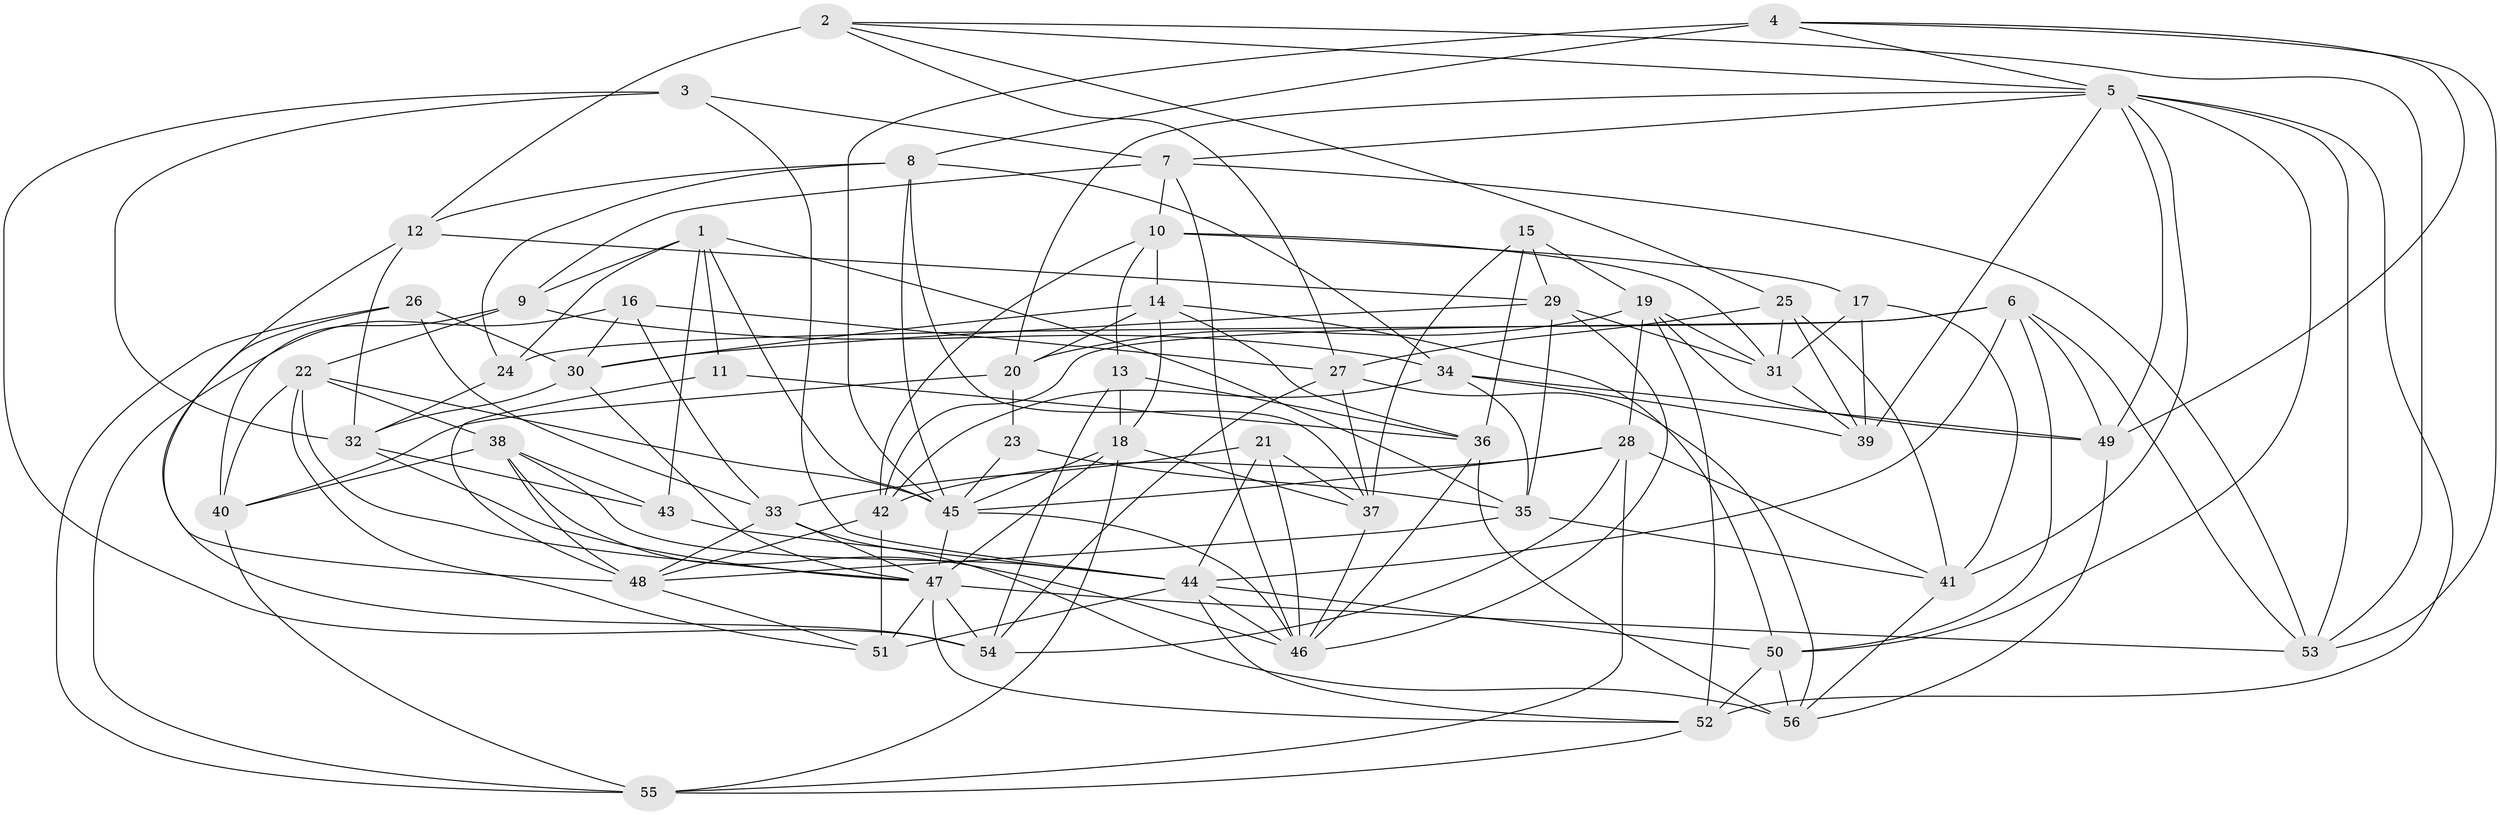 // original degree distribution, {4: 1.0}
// Generated by graph-tools (version 1.1) at 2025/26/03/09/25 03:26:58]
// undirected, 56 vertices, 160 edges
graph export_dot {
graph [start="1"]
  node [color=gray90,style=filled];
  1;
  2;
  3;
  4;
  5;
  6;
  7;
  8;
  9;
  10;
  11;
  12;
  13;
  14;
  15;
  16;
  17;
  18;
  19;
  20;
  21;
  22;
  23;
  24;
  25;
  26;
  27;
  28;
  29;
  30;
  31;
  32;
  33;
  34;
  35;
  36;
  37;
  38;
  39;
  40;
  41;
  42;
  43;
  44;
  45;
  46;
  47;
  48;
  49;
  50;
  51;
  52;
  53;
  54;
  55;
  56;
  1 -- 9 [weight=1.0];
  1 -- 11 [weight=1.0];
  1 -- 24 [weight=1.0];
  1 -- 35 [weight=1.0];
  1 -- 43 [weight=1.0];
  1 -- 45 [weight=1.0];
  2 -- 5 [weight=1.0];
  2 -- 12 [weight=2.0];
  2 -- 25 [weight=1.0];
  2 -- 27 [weight=1.0];
  2 -- 53 [weight=1.0];
  3 -- 7 [weight=1.0];
  3 -- 32 [weight=1.0];
  3 -- 44 [weight=1.0];
  3 -- 54 [weight=1.0];
  4 -- 5 [weight=1.0];
  4 -- 8 [weight=1.0];
  4 -- 45 [weight=2.0];
  4 -- 49 [weight=1.0];
  4 -- 53 [weight=1.0];
  5 -- 7 [weight=1.0];
  5 -- 20 [weight=1.0];
  5 -- 39 [weight=1.0];
  5 -- 41 [weight=1.0];
  5 -- 49 [weight=1.0];
  5 -- 50 [weight=1.0];
  5 -- 52 [weight=1.0];
  5 -- 53 [weight=1.0];
  6 -- 24 [weight=1.0];
  6 -- 42 [weight=1.0];
  6 -- 44 [weight=1.0];
  6 -- 49 [weight=1.0];
  6 -- 50 [weight=1.0];
  6 -- 53 [weight=1.0];
  7 -- 9 [weight=1.0];
  7 -- 10 [weight=1.0];
  7 -- 46 [weight=1.0];
  7 -- 53 [weight=1.0];
  8 -- 12 [weight=1.0];
  8 -- 24 [weight=1.0];
  8 -- 34 [weight=1.0];
  8 -- 37 [weight=1.0];
  8 -- 45 [weight=1.0];
  9 -- 22 [weight=1.0];
  9 -- 34 [weight=1.0];
  9 -- 40 [weight=2.0];
  10 -- 13 [weight=1.0];
  10 -- 14 [weight=1.0];
  10 -- 17 [weight=1.0];
  10 -- 31 [weight=1.0];
  10 -- 42 [weight=1.0];
  11 -- 36 [weight=1.0];
  11 -- 48 [weight=2.0];
  12 -- 29 [weight=1.0];
  12 -- 32 [weight=1.0];
  12 -- 48 [weight=1.0];
  13 -- 18 [weight=1.0];
  13 -- 36 [weight=1.0];
  13 -- 54 [weight=1.0];
  14 -- 18 [weight=1.0];
  14 -- 20 [weight=1.0];
  14 -- 30 [weight=1.0];
  14 -- 36 [weight=1.0];
  14 -- 50 [weight=1.0];
  15 -- 19 [weight=1.0];
  15 -- 29 [weight=1.0];
  15 -- 36 [weight=1.0];
  15 -- 37 [weight=1.0];
  16 -- 27 [weight=1.0];
  16 -- 30 [weight=1.0];
  16 -- 33 [weight=1.0];
  16 -- 55 [weight=1.0];
  17 -- 31 [weight=1.0];
  17 -- 39 [weight=1.0];
  17 -- 41 [weight=1.0];
  18 -- 37 [weight=1.0];
  18 -- 45 [weight=1.0];
  18 -- 47 [weight=1.0];
  18 -- 55 [weight=1.0];
  19 -- 20 [weight=1.0];
  19 -- 28 [weight=1.0];
  19 -- 31 [weight=1.0];
  19 -- 49 [weight=1.0];
  19 -- 52 [weight=1.0];
  20 -- 23 [weight=2.0];
  20 -- 40 [weight=1.0];
  21 -- 33 [weight=1.0];
  21 -- 37 [weight=1.0];
  21 -- 44 [weight=1.0];
  21 -- 46 [weight=1.0];
  22 -- 38 [weight=1.0];
  22 -- 40 [weight=1.0];
  22 -- 45 [weight=1.0];
  22 -- 47 [weight=1.0];
  22 -- 51 [weight=1.0];
  23 -- 35 [weight=1.0];
  23 -- 45 [weight=1.0];
  24 -- 32 [weight=1.0];
  25 -- 27 [weight=1.0];
  25 -- 31 [weight=1.0];
  25 -- 39 [weight=2.0];
  25 -- 41 [weight=1.0];
  26 -- 30 [weight=1.0];
  26 -- 33 [weight=1.0];
  26 -- 54 [weight=1.0];
  26 -- 55 [weight=1.0];
  27 -- 37 [weight=1.0];
  27 -- 54 [weight=1.0];
  27 -- 56 [weight=1.0];
  28 -- 41 [weight=1.0];
  28 -- 42 [weight=1.0];
  28 -- 45 [weight=1.0];
  28 -- 54 [weight=1.0];
  28 -- 55 [weight=1.0];
  29 -- 30 [weight=1.0];
  29 -- 31 [weight=1.0];
  29 -- 35 [weight=1.0];
  29 -- 46 [weight=1.0];
  30 -- 32 [weight=1.0];
  30 -- 47 [weight=1.0];
  31 -- 39 [weight=1.0];
  32 -- 43 [weight=1.0];
  32 -- 47 [weight=1.0];
  33 -- 47 [weight=1.0];
  33 -- 48 [weight=1.0];
  33 -- 56 [weight=1.0];
  34 -- 35 [weight=1.0];
  34 -- 39 [weight=1.0];
  34 -- 42 [weight=1.0];
  34 -- 49 [weight=1.0];
  35 -- 41 [weight=1.0];
  35 -- 48 [weight=1.0];
  36 -- 46 [weight=1.0];
  36 -- 56 [weight=1.0];
  37 -- 46 [weight=1.0];
  38 -- 40 [weight=1.0];
  38 -- 43 [weight=1.0];
  38 -- 44 [weight=1.0];
  38 -- 46 [weight=1.0];
  38 -- 48 [weight=1.0];
  40 -- 55 [weight=1.0];
  41 -- 56 [weight=1.0];
  42 -- 48 [weight=1.0];
  42 -- 51 [weight=1.0];
  43 -- 44 [weight=1.0];
  44 -- 46 [weight=1.0];
  44 -- 50 [weight=1.0];
  44 -- 51 [weight=2.0];
  44 -- 52 [weight=1.0];
  45 -- 46 [weight=1.0];
  45 -- 47 [weight=1.0];
  47 -- 51 [weight=1.0];
  47 -- 52 [weight=1.0];
  47 -- 53 [weight=1.0];
  47 -- 54 [weight=1.0];
  48 -- 51 [weight=1.0];
  49 -- 56 [weight=1.0];
  50 -- 52 [weight=1.0];
  50 -- 56 [weight=1.0];
  52 -- 55 [weight=1.0];
}
